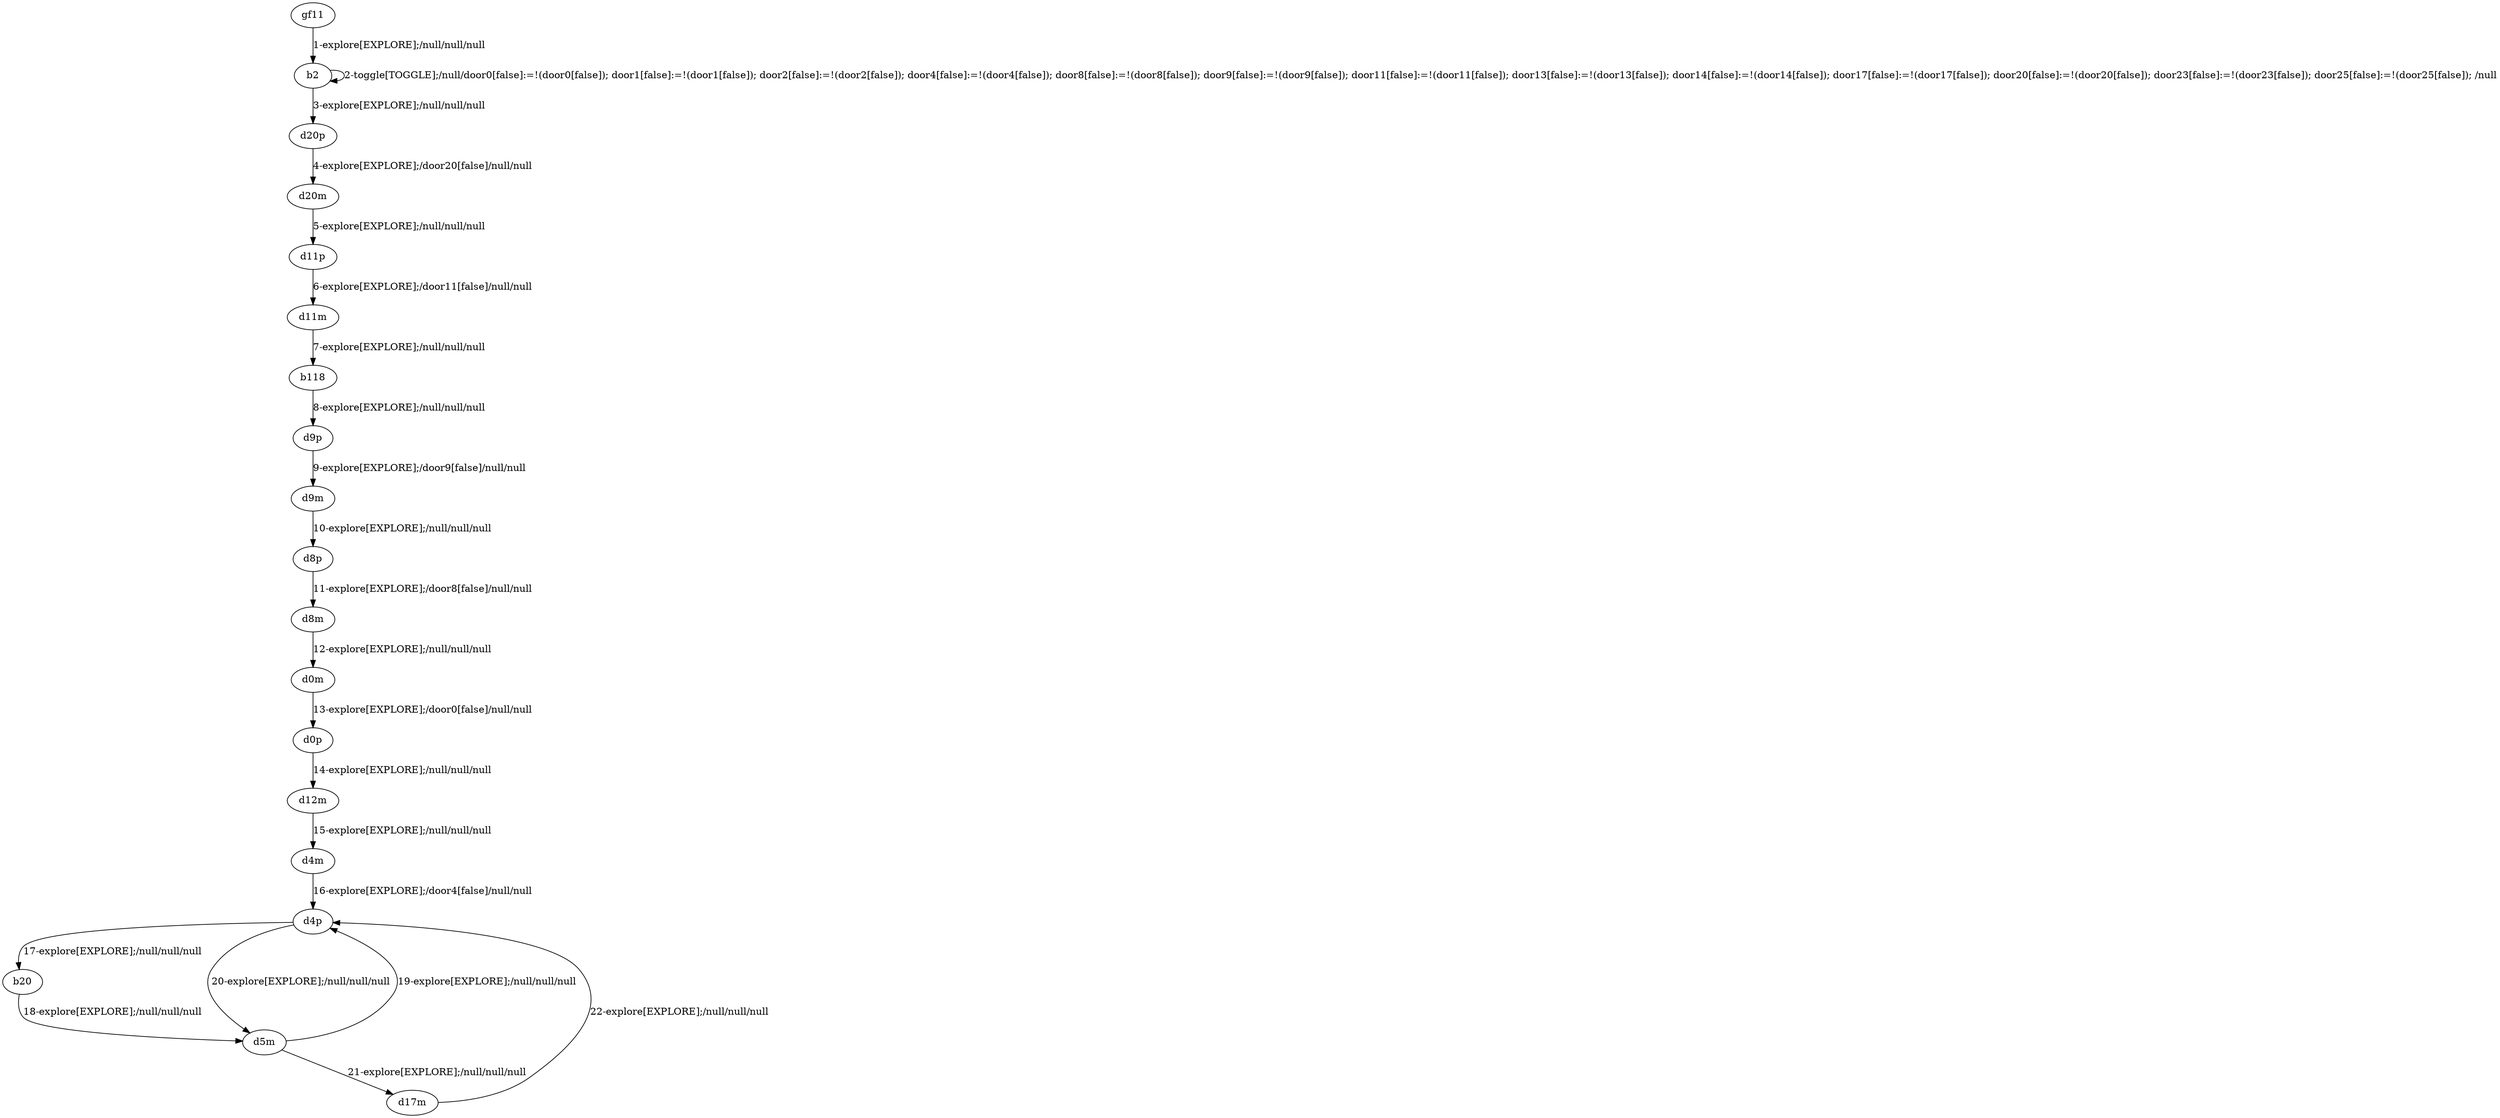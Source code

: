 # Total number of goals covered by this test: 1
# d17m --> d4p

digraph g {
"gf11" -> "b2" [label = "1-explore[EXPLORE];/null/null/null"];
"b2" -> "b2" [label = "2-toggle[TOGGLE];/null/door0[false]:=!(door0[false]); door1[false]:=!(door1[false]); door2[false]:=!(door2[false]); door4[false]:=!(door4[false]); door8[false]:=!(door8[false]); door9[false]:=!(door9[false]); door11[false]:=!(door11[false]); door13[false]:=!(door13[false]); door14[false]:=!(door14[false]); door17[false]:=!(door17[false]); door20[false]:=!(door20[false]); door23[false]:=!(door23[false]); door25[false]:=!(door25[false]); /null"];
"b2" -> "d20p" [label = "3-explore[EXPLORE];/null/null/null"];
"d20p" -> "d20m" [label = "4-explore[EXPLORE];/door20[false]/null/null"];
"d20m" -> "d11p" [label = "5-explore[EXPLORE];/null/null/null"];
"d11p" -> "d11m" [label = "6-explore[EXPLORE];/door11[false]/null/null"];
"d11m" -> "b118" [label = "7-explore[EXPLORE];/null/null/null"];
"b118" -> "d9p" [label = "8-explore[EXPLORE];/null/null/null"];
"d9p" -> "d9m" [label = "9-explore[EXPLORE];/door9[false]/null/null"];
"d9m" -> "d8p" [label = "10-explore[EXPLORE];/null/null/null"];
"d8p" -> "d8m" [label = "11-explore[EXPLORE];/door8[false]/null/null"];
"d8m" -> "d0m" [label = "12-explore[EXPLORE];/null/null/null"];
"d0m" -> "d0p" [label = "13-explore[EXPLORE];/door0[false]/null/null"];
"d0p" -> "d12m" [label = "14-explore[EXPLORE];/null/null/null"];
"d12m" -> "d4m" [label = "15-explore[EXPLORE];/null/null/null"];
"d4m" -> "d4p" [label = "16-explore[EXPLORE];/door4[false]/null/null"];
"d4p" -> "b20" [label = "17-explore[EXPLORE];/null/null/null"];
"b20" -> "d5m" [label = "18-explore[EXPLORE];/null/null/null"];
"d5m" -> "d4p" [label = "19-explore[EXPLORE];/null/null/null"];
"d4p" -> "d5m" [label = "20-explore[EXPLORE];/null/null/null"];
"d5m" -> "d17m" [label = "21-explore[EXPLORE];/null/null/null"];
"d17m" -> "d4p" [label = "22-explore[EXPLORE];/null/null/null"];
}